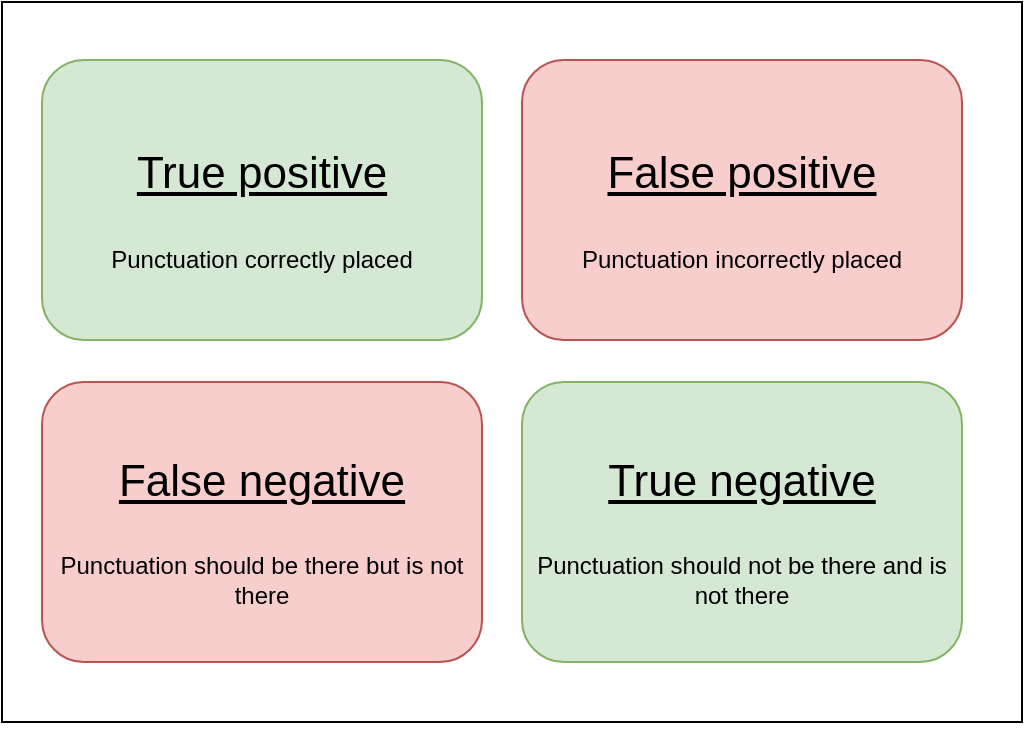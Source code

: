 <mxfile version="14.5.8" type="github">
  <diagram id="K8M1xYXzgk-rtw9iG3Pb" name="Page-1">
    <mxGraphModel dx="1422" dy="762" grid="1" gridSize="10" guides="1" tooltips="1" connect="1" arrows="1" fold="1" page="1" pageScale="1" pageWidth="827" pageHeight="1169" math="0" shadow="0">
      <root>
        <mxCell id="0" />
        <mxCell id="1" parent="0" />
        <mxCell id="V2qnmemvUosIySRJFTqz-1" value="" style="rounded=0;whiteSpace=wrap;html=1;" vertex="1" parent="1">
          <mxGeometry width="510" height="360" as="geometry" />
        </mxCell>
        <mxCell id="V2qnmemvUosIySRJFTqz-2" value="&lt;p style=&quot;line-height: 120% ; font-size: 22px&quot;&gt;&lt;font style=&quot;font-size: 22px&quot;&gt;&lt;u&gt;True positive&lt;/u&gt;&lt;/font&gt;&lt;/p&gt;&lt;p style=&quot;line-height: 120%&quot;&gt;Punctuation correctly placed&lt;/p&gt;" style="rounded=1;whiteSpace=wrap;html=1;align=center;fillColor=#d5e8d4;strokeColor=#82b366;" vertex="1" parent="1">
          <mxGeometry x="20" y="29" width="220" height="140" as="geometry" />
        </mxCell>
        <mxCell id="V2qnmemvUosIySRJFTqz-7" value="&lt;p style=&quot;line-height: 120% ; font-size: 22px&quot;&gt;&lt;font style=&quot;font-size: 22px&quot;&gt;&lt;u&gt;True negative&lt;/u&gt;&lt;/font&gt;&lt;/p&gt;&lt;p style=&quot;line-height: 120%&quot;&gt;Punctuation should not be there and is not there&lt;/p&gt;" style="rounded=1;whiteSpace=wrap;html=1;align=center;fillColor=#d5e8d4;strokeColor=#82b366;" vertex="1" parent="1">
          <mxGeometry x="260" y="190" width="220" height="140" as="geometry" />
        </mxCell>
        <mxCell id="V2qnmemvUosIySRJFTqz-8" value="&lt;p style=&quot;line-height: 120% ; font-size: 22px&quot;&gt;&lt;font style=&quot;font-size: 22px&quot;&gt;&lt;u&gt;False negative&lt;/u&gt;&lt;/font&gt;&lt;/p&gt;&lt;p style=&quot;line-height: 120%&quot;&gt;Punctuation should be there but is not there&lt;/p&gt;" style="rounded=1;whiteSpace=wrap;html=1;align=center;fillColor=#f8cecc;strokeColor=#b85450;" vertex="1" parent="1">
          <mxGeometry x="20" y="190" width="220" height="140" as="geometry" />
        </mxCell>
        <mxCell id="V2qnmemvUosIySRJFTqz-11" style="edgeStyle=orthogonalEdgeStyle;rounded=0;orthogonalLoop=1;jettySize=auto;html=1;exitX=0.5;exitY=1;exitDx=0;exitDy=0;" edge="1" parent="1" source="V2qnmemvUosIySRJFTqz-1" target="V2qnmemvUosIySRJFTqz-1">
          <mxGeometry relative="1" as="geometry" />
        </mxCell>
        <mxCell id="V2qnmemvUosIySRJFTqz-12" value="&lt;p style=&quot;line-height: 120% ; font-size: 22px&quot;&gt;&lt;font style=&quot;font-size: 22px&quot;&gt;&lt;u&gt;False positive&lt;/u&gt;&lt;/font&gt;&lt;/p&gt;&lt;p style=&quot;line-height: 120%&quot;&gt;Punctuation incorrectly placed&lt;/p&gt;" style="rounded=1;whiteSpace=wrap;html=1;align=center;fillColor=#f8cecc;strokeColor=#b85450;" vertex="1" parent="1">
          <mxGeometry x="260" y="29" width="220" height="140" as="geometry" />
        </mxCell>
      </root>
    </mxGraphModel>
  </diagram>
</mxfile>
